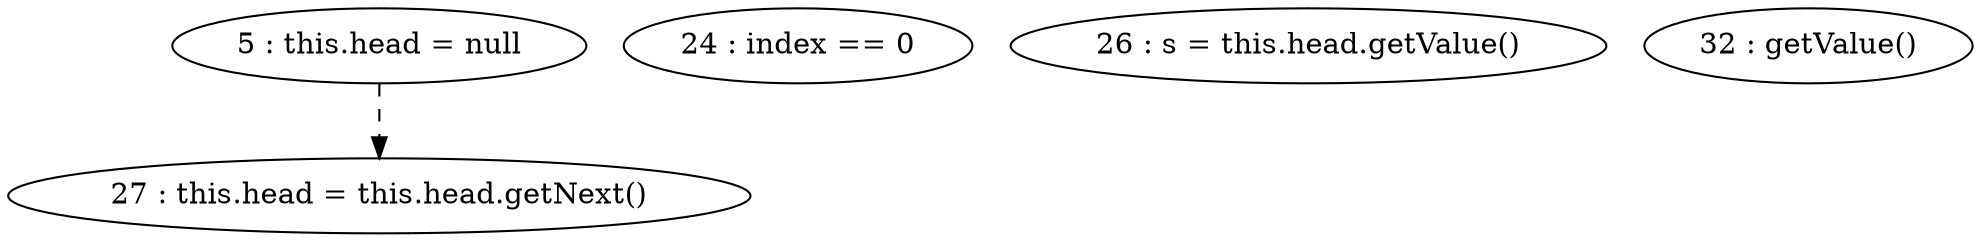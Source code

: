 digraph G {
"5 : this.head = null"
"5 : this.head = null" -> "27 : this.head = this.head.getNext()" [style=dashed]
"24 : index == 0"
"26 : s = this.head.getValue()"
"27 : this.head = this.head.getNext()"
"32 : getValue()"
}